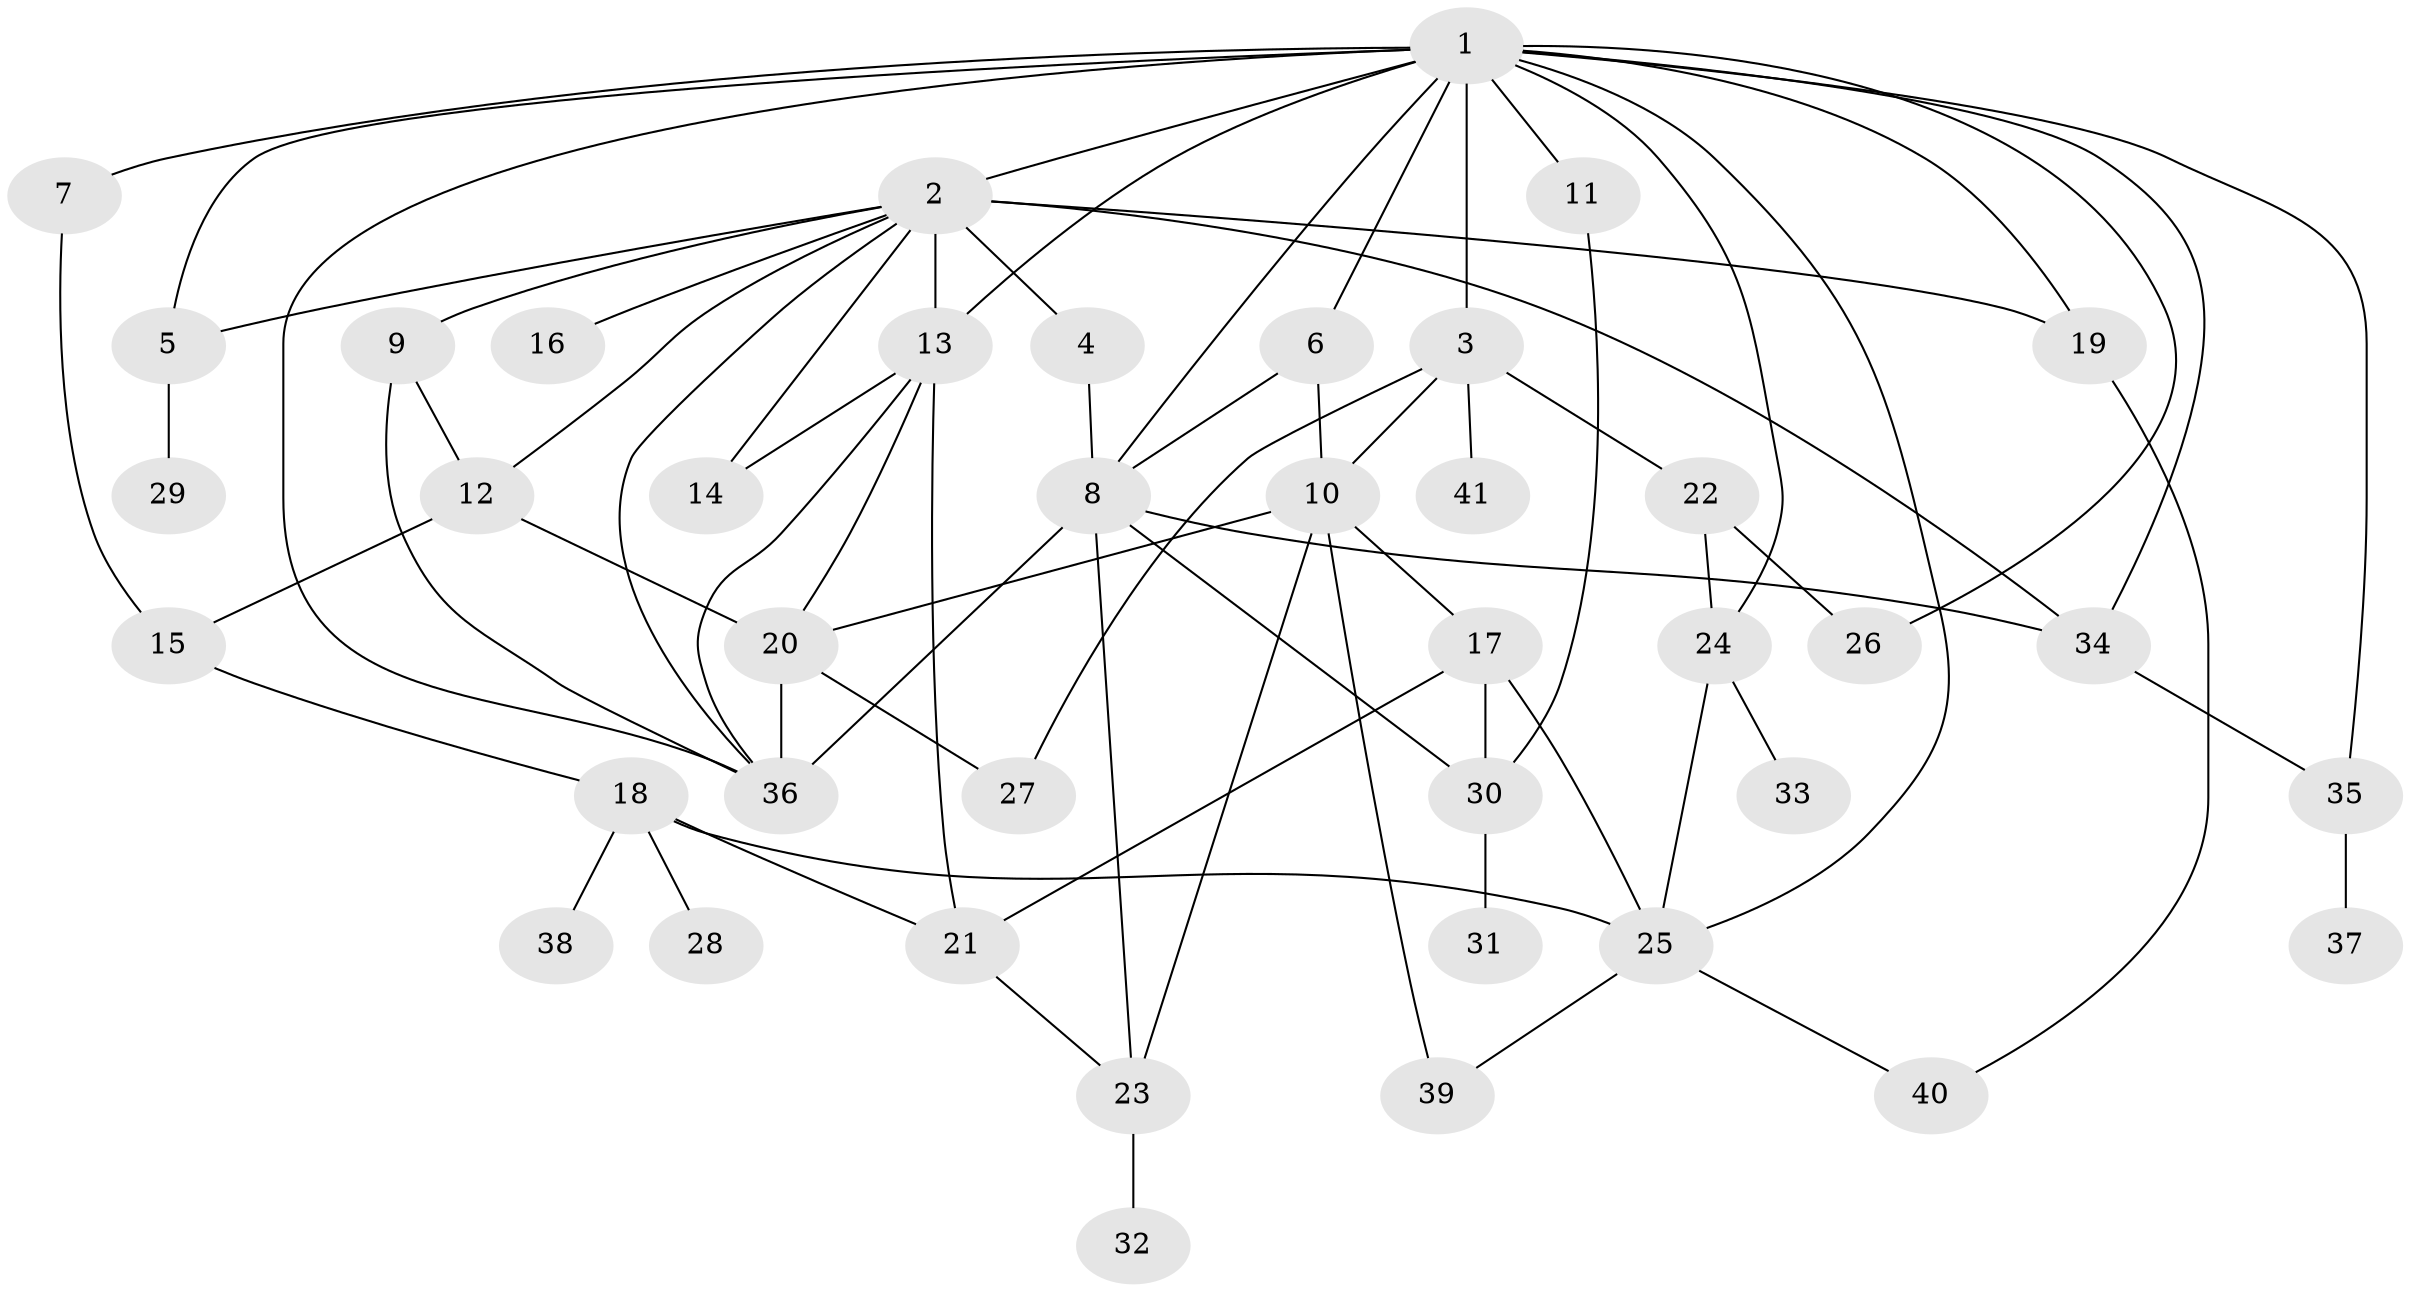 // original degree distribution, {16: 0.024390243902439025, 6: 0.04878048780487805, 3: 0.17073170731707318, 4: 0.06097560975609756, 8: 0.012195121951219513, 2: 0.21951219512195122, 9: 0.024390243902439025, 1: 0.3902439024390244, 5: 0.036585365853658534, 7: 0.012195121951219513}
// Generated by graph-tools (version 1.1) at 2025/35/03/09/25 02:35:46]
// undirected, 41 vertices, 73 edges
graph export_dot {
graph [start="1"]
  node [color=gray90,style=filled];
  1;
  2;
  3;
  4;
  5;
  6;
  7;
  8;
  9;
  10;
  11;
  12;
  13;
  14;
  15;
  16;
  17;
  18;
  19;
  20;
  21;
  22;
  23;
  24;
  25;
  26;
  27;
  28;
  29;
  30;
  31;
  32;
  33;
  34;
  35;
  36;
  37;
  38;
  39;
  40;
  41;
  1 -- 2 [weight=1.0];
  1 -- 3 [weight=1.0];
  1 -- 5 [weight=1.0];
  1 -- 6 [weight=1.0];
  1 -- 7 [weight=1.0];
  1 -- 8 [weight=1.0];
  1 -- 11 [weight=1.0];
  1 -- 13 [weight=1.0];
  1 -- 19 [weight=1.0];
  1 -- 24 [weight=1.0];
  1 -- 25 [weight=1.0];
  1 -- 26 [weight=1.0];
  1 -- 34 [weight=1.0];
  1 -- 35 [weight=1.0];
  1 -- 36 [weight=1.0];
  2 -- 4 [weight=1.0];
  2 -- 5 [weight=2.0];
  2 -- 9 [weight=1.0];
  2 -- 12 [weight=1.0];
  2 -- 13 [weight=1.0];
  2 -- 14 [weight=1.0];
  2 -- 16 [weight=1.0];
  2 -- 19 [weight=1.0];
  2 -- 34 [weight=4.0];
  2 -- 36 [weight=1.0];
  3 -- 10 [weight=1.0];
  3 -- 22 [weight=1.0];
  3 -- 27 [weight=1.0];
  3 -- 41 [weight=1.0];
  4 -- 8 [weight=1.0];
  5 -- 29 [weight=1.0];
  6 -- 8 [weight=2.0];
  6 -- 10 [weight=1.0];
  7 -- 15 [weight=1.0];
  8 -- 23 [weight=1.0];
  8 -- 30 [weight=1.0];
  8 -- 34 [weight=1.0];
  8 -- 36 [weight=3.0];
  9 -- 12 [weight=1.0];
  9 -- 36 [weight=1.0];
  10 -- 17 [weight=2.0];
  10 -- 20 [weight=1.0];
  10 -- 23 [weight=1.0];
  10 -- 39 [weight=1.0];
  11 -- 30 [weight=1.0];
  12 -- 15 [weight=1.0];
  12 -- 20 [weight=1.0];
  13 -- 14 [weight=3.0];
  13 -- 20 [weight=1.0];
  13 -- 21 [weight=1.0];
  13 -- 36 [weight=1.0];
  15 -- 18 [weight=1.0];
  17 -- 21 [weight=1.0];
  17 -- 25 [weight=1.0];
  17 -- 30 [weight=1.0];
  18 -- 21 [weight=1.0];
  18 -- 25 [weight=1.0];
  18 -- 28 [weight=1.0];
  18 -- 38 [weight=1.0];
  19 -- 40 [weight=1.0];
  20 -- 27 [weight=3.0];
  20 -- 36 [weight=1.0];
  21 -- 23 [weight=1.0];
  22 -- 24 [weight=1.0];
  22 -- 26 [weight=1.0];
  23 -- 32 [weight=1.0];
  24 -- 25 [weight=1.0];
  24 -- 33 [weight=1.0];
  25 -- 39 [weight=1.0];
  25 -- 40 [weight=1.0];
  30 -- 31 [weight=2.0];
  34 -- 35 [weight=1.0];
  35 -- 37 [weight=1.0];
}
